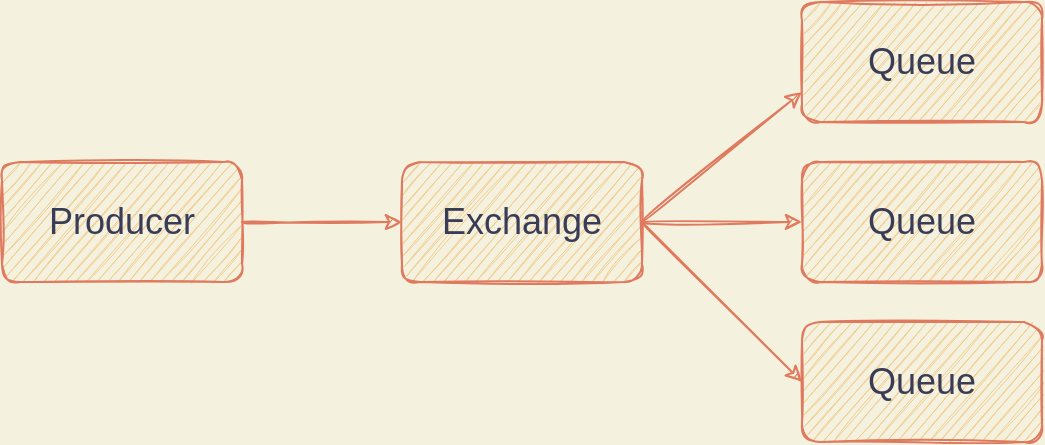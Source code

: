 <mxfile version="14.6.13" type="device"><diagram id="C5RBs43oDa-KdzZeNtuy" name="Page-1"><mxGraphModel dx="1086" dy="806" grid="1" gridSize="10" guides="1" tooltips="1" connect="1" arrows="1" fold="1" page="1" pageScale="1" pageWidth="827" pageHeight="1169" background="#F4F1DE" math="0" shadow="0"><root><mxCell id="WIyWlLk6GJQsqaUBKTNV-0"/><mxCell id="WIyWlLk6GJQsqaUBKTNV-1" parent="WIyWlLk6GJQsqaUBKTNV-0"/><mxCell id="Qcgq6-9NiYiRa27fx5wm-2" value="" style="edgeStyle=orthogonalEdgeStyle;orthogonalLoop=1;jettySize=auto;html=1;fontSize=18;labelBackgroundColor=#F4F1DE;strokeColor=#E07A5F;fontColor=#393C56;sketch=1;curved=1;" edge="1" parent="WIyWlLk6GJQsqaUBKTNV-1" source="Qcgq6-9NiYiRa27fx5wm-0" target="Qcgq6-9NiYiRa27fx5wm-1"><mxGeometry relative="1" as="geometry"/></mxCell><mxCell id="Qcgq6-9NiYiRa27fx5wm-0" value="Producer" style="whiteSpace=wrap;html=1;fontSize=18;fillColor=#F2CC8F;strokeColor=#E07A5F;fontColor=#393C56;sketch=1;rounded=1;" vertex="1" parent="WIyWlLk6GJQsqaUBKTNV-1"><mxGeometry x="70" y="240" width="120" height="60" as="geometry"/></mxCell><mxCell id="Qcgq6-9NiYiRa27fx5wm-4" value="" style="edgeStyle=orthogonalEdgeStyle;orthogonalLoop=1;jettySize=auto;html=1;fontSize=18;labelBackgroundColor=#F4F1DE;strokeColor=#E07A5F;fontColor=#393C56;sketch=1;curved=1;" edge="1" parent="WIyWlLk6GJQsqaUBKTNV-1" source="Qcgq6-9NiYiRa27fx5wm-1" target="Qcgq6-9NiYiRa27fx5wm-3"><mxGeometry relative="1" as="geometry"/></mxCell><mxCell id="Qcgq6-9NiYiRa27fx5wm-7" style="orthogonalLoop=1;jettySize=auto;html=1;exitX=1;exitY=0.5;exitDx=0;exitDy=0;entryX=0;entryY=0.75;entryDx=0;entryDy=0;fontSize=18;labelBackgroundColor=#F4F1DE;strokeColor=#E07A5F;fontColor=#393C56;sketch=1;curved=1;" edge="1" parent="WIyWlLk6GJQsqaUBKTNV-1" source="Qcgq6-9NiYiRa27fx5wm-1" target="Qcgq6-9NiYiRa27fx5wm-5"><mxGeometry relative="1" as="geometry"/></mxCell><mxCell id="Qcgq6-9NiYiRa27fx5wm-8" style="edgeStyle=none;orthogonalLoop=1;jettySize=auto;html=1;exitX=1;exitY=0.5;exitDx=0;exitDy=0;entryX=0;entryY=0.5;entryDx=0;entryDy=0;fontSize=18;labelBackgroundColor=#F4F1DE;strokeColor=#E07A5F;fontColor=#393C56;sketch=1;curved=1;" edge="1" parent="WIyWlLk6GJQsqaUBKTNV-1" source="Qcgq6-9NiYiRa27fx5wm-1" target="Qcgq6-9NiYiRa27fx5wm-6"><mxGeometry relative="1" as="geometry"/></mxCell><mxCell id="Qcgq6-9NiYiRa27fx5wm-1" value="Exchange" style="whiteSpace=wrap;html=1;fontSize=18;fillColor=#F2CC8F;strokeColor=#E07A5F;fontColor=#393C56;sketch=1;rounded=1;" vertex="1" parent="WIyWlLk6GJQsqaUBKTNV-1"><mxGeometry x="270" y="240" width="120" height="60" as="geometry"/></mxCell><mxCell id="Qcgq6-9NiYiRa27fx5wm-3" value="Queue" style="whiteSpace=wrap;html=1;fontSize=18;fillColor=#F2CC8F;strokeColor=#E07A5F;fontColor=#393C56;sketch=1;rounded=1;" vertex="1" parent="WIyWlLk6GJQsqaUBKTNV-1"><mxGeometry x="470" y="240" width="120" height="60" as="geometry"/></mxCell><mxCell id="Qcgq6-9NiYiRa27fx5wm-5" value="Queue" style="whiteSpace=wrap;html=1;fontSize=18;fillColor=#F2CC8F;strokeColor=#E07A5F;fontColor=#393C56;sketch=1;rounded=1;" vertex="1" parent="WIyWlLk6GJQsqaUBKTNV-1"><mxGeometry x="470" y="160" width="120" height="60" as="geometry"/></mxCell><mxCell id="Qcgq6-9NiYiRa27fx5wm-6" value="Queue" style="whiteSpace=wrap;html=1;fontSize=18;fillColor=#F2CC8F;strokeColor=#E07A5F;fontColor=#393C56;sketch=1;rounded=1;" vertex="1" parent="WIyWlLk6GJQsqaUBKTNV-1"><mxGeometry x="470" y="320" width="120" height="60" as="geometry"/></mxCell></root></mxGraphModel></diagram></mxfile>